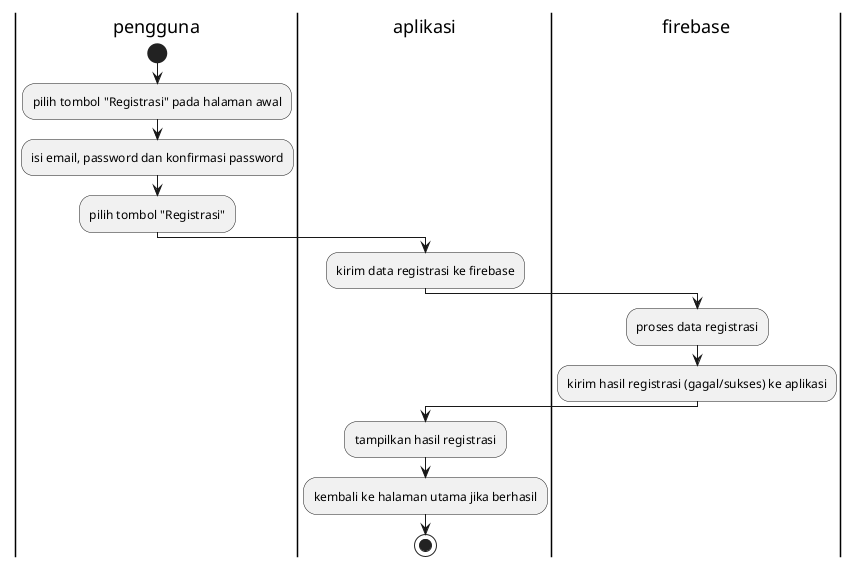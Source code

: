 @startuml

|pengguna|
start
:pilih tombol "Registrasi" pada halaman awal;
:isi email, password dan konfirmasi password;
:pilih tombol "Registrasi";

|aplikasi|
:kirim data registrasi ke firebase;

|firebase|
:proses data registrasi;
:kirim hasil registrasi (gagal/sukses) ke aplikasi;

|aplikasi|
:tampilkan hasil registrasi;
:kembali ke halaman utama jika berhasil;
stop

@enduml
